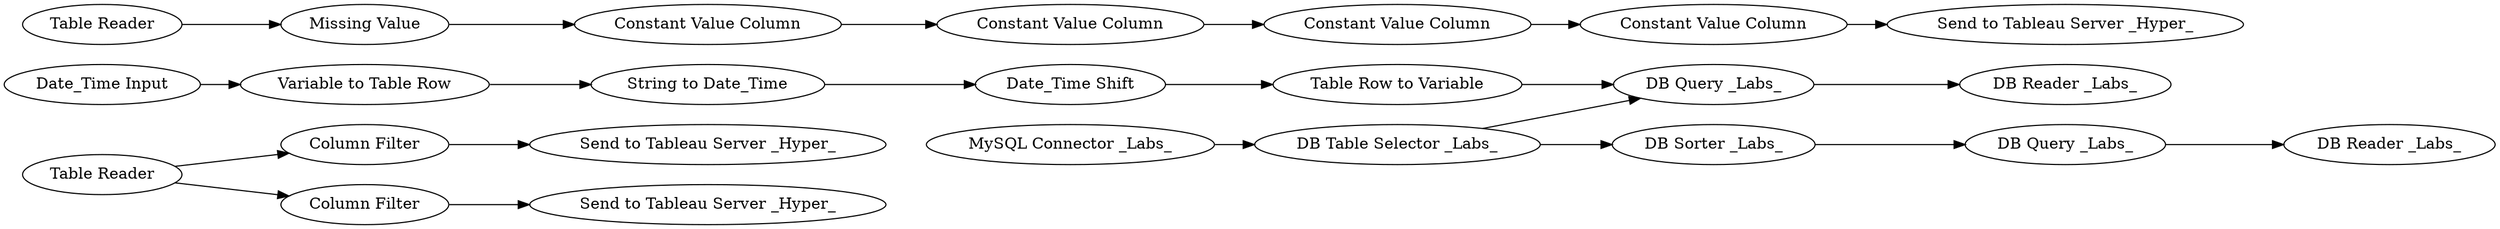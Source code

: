 digraph {
	1246 -> 1261
	1211 -> 1212
	1259 -> 1251
	1209 -> 1210
	1255 -> 2
	1214 -> 1213
	1253 -> 1254
	1208 -> 1209
	1254 -> 1255
	1251 -> 1252
	1248 -> 1250
	1247 -> 1260
	1249 -> 1248
	1244 -> 1245
	1257 -> 1247
	1212 -> 1214
	1257 -> 1246
	1209 -> 1248
	1252 -> 1253
	1210 -> 1244
	1213 -> 1249
	1247 [label="Column Filter"]
	1251 [label="Missing Value"]
	1249 [label="Table Row to Variable"]
	1208 [label="MySQL Connector _Labs_"]
	1245 [label="DB Reader _Labs_"]
	1209 [label="DB Table Selector _Labs_"]
	1246 [label="Column Filter"]
	1257 [label="Table Reader"]
	1210 [label="DB Sorter _Labs_"]
	1252 [label="Constant Value Column"]
	1259 [label="Table Reader"]
	1255 [label="Constant Value Column"]
	1213 [label="Date_Time Shift"]
	1244 [label="DB Query _Labs_"]
	1253 [label="Constant Value Column"]
	1211 [label="Date_Time Input"]
	1248 [label="DB Query _Labs_"]
	1254 [label="Constant Value Column"]
	1260 [label="Send to Tableau Server _Hyper_"]
	1214 [label="String to Date_Time"]
	1250 [label="DB Reader _Labs_"]
	1212 [label="Variable to Table Row"]
	2 [label="Send to Tableau Server _Hyper_"]
	1261 [label="Send to Tableau Server _Hyper_"]
	rankdir=LR
}
